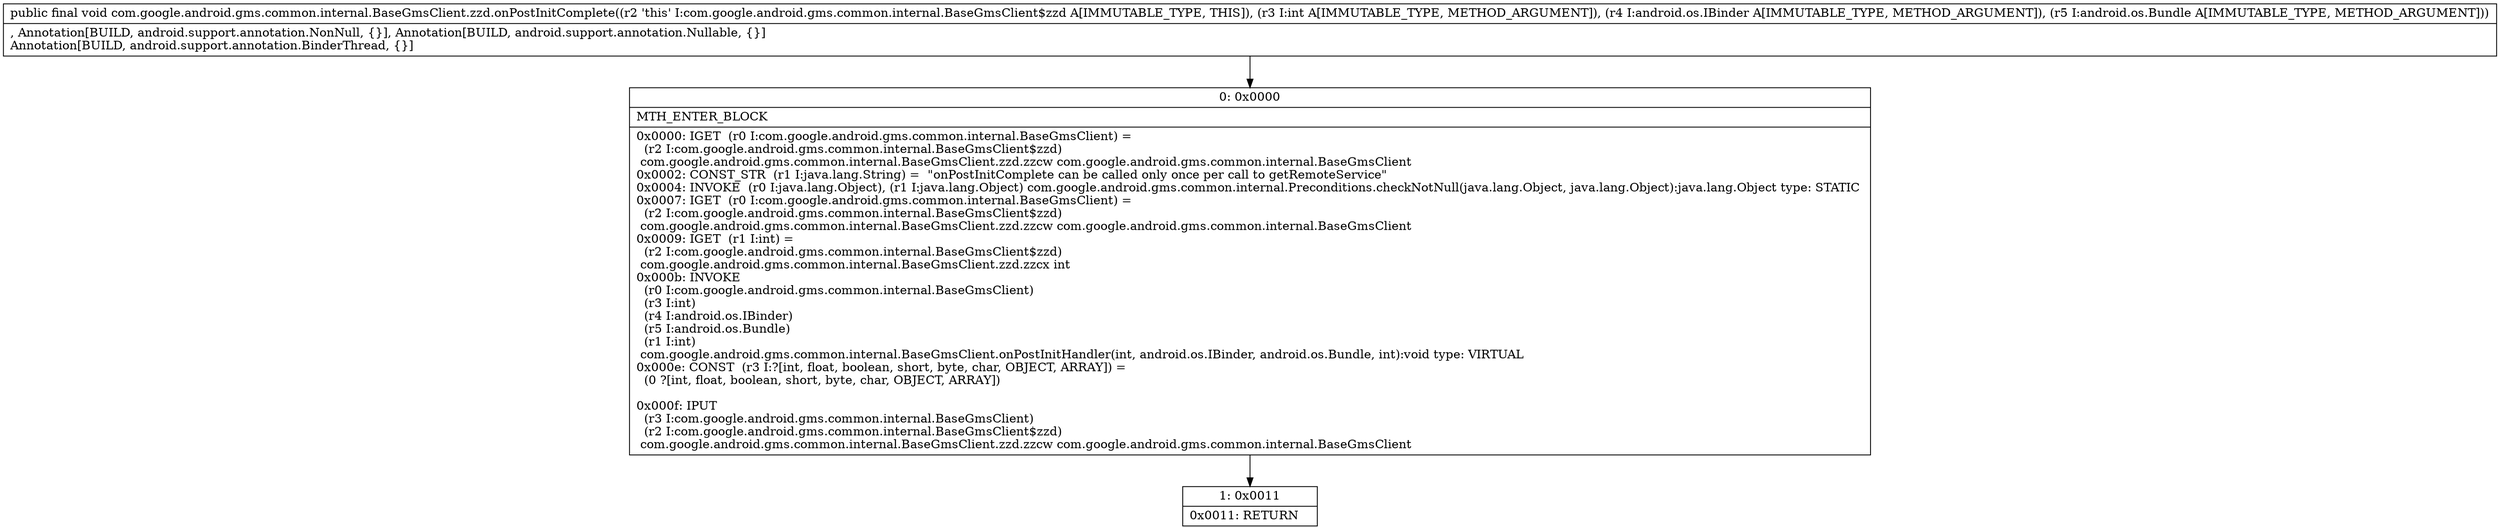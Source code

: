 digraph "CFG forcom.google.android.gms.common.internal.BaseGmsClient.zzd.onPostInitComplete(ILandroid\/os\/IBinder;Landroid\/os\/Bundle;)V" {
Node_0 [shape=record,label="{0\:\ 0x0000|MTH_ENTER_BLOCK\l|0x0000: IGET  (r0 I:com.google.android.gms.common.internal.BaseGmsClient) = \l  (r2 I:com.google.android.gms.common.internal.BaseGmsClient$zzd)\l com.google.android.gms.common.internal.BaseGmsClient.zzd.zzcw com.google.android.gms.common.internal.BaseGmsClient \l0x0002: CONST_STR  (r1 I:java.lang.String) =  \"onPostInitComplete can be called only once per call to getRemoteService\" \l0x0004: INVOKE  (r0 I:java.lang.Object), (r1 I:java.lang.Object) com.google.android.gms.common.internal.Preconditions.checkNotNull(java.lang.Object, java.lang.Object):java.lang.Object type: STATIC \l0x0007: IGET  (r0 I:com.google.android.gms.common.internal.BaseGmsClient) = \l  (r2 I:com.google.android.gms.common.internal.BaseGmsClient$zzd)\l com.google.android.gms.common.internal.BaseGmsClient.zzd.zzcw com.google.android.gms.common.internal.BaseGmsClient \l0x0009: IGET  (r1 I:int) = \l  (r2 I:com.google.android.gms.common.internal.BaseGmsClient$zzd)\l com.google.android.gms.common.internal.BaseGmsClient.zzd.zzcx int \l0x000b: INVOKE  \l  (r0 I:com.google.android.gms.common.internal.BaseGmsClient)\l  (r3 I:int)\l  (r4 I:android.os.IBinder)\l  (r5 I:android.os.Bundle)\l  (r1 I:int)\l com.google.android.gms.common.internal.BaseGmsClient.onPostInitHandler(int, android.os.IBinder, android.os.Bundle, int):void type: VIRTUAL \l0x000e: CONST  (r3 I:?[int, float, boolean, short, byte, char, OBJECT, ARRAY]) = \l  (0 ?[int, float, boolean, short, byte, char, OBJECT, ARRAY])\l \l0x000f: IPUT  \l  (r3 I:com.google.android.gms.common.internal.BaseGmsClient)\l  (r2 I:com.google.android.gms.common.internal.BaseGmsClient$zzd)\l com.google.android.gms.common.internal.BaseGmsClient.zzd.zzcw com.google.android.gms.common.internal.BaseGmsClient \l}"];
Node_1 [shape=record,label="{1\:\ 0x0011|0x0011: RETURN   \l}"];
MethodNode[shape=record,label="{public final void com.google.android.gms.common.internal.BaseGmsClient.zzd.onPostInitComplete((r2 'this' I:com.google.android.gms.common.internal.BaseGmsClient$zzd A[IMMUTABLE_TYPE, THIS]), (r3 I:int A[IMMUTABLE_TYPE, METHOD_ARGUMENT]), (r4 I:android.os.IBinder A[IMMUTABLE_TYPE, METHOD_ARGUMENT]), (r5 I:android.os.Bundle A[IMMUTABLE_TYPE, METHOD_ARGUMENT]))  | , Annotation[BUILD, android.support.annotation.NonNull, \{\}], Annotation[BUILD, android.support.annotation.Nullable, \{\}]\lAnnotation[BUILD, android.support.annotation.BinderThread, \{\}]\l}"];
MethodNode -> Node_0;
Node_0 -> Node_1;
}

